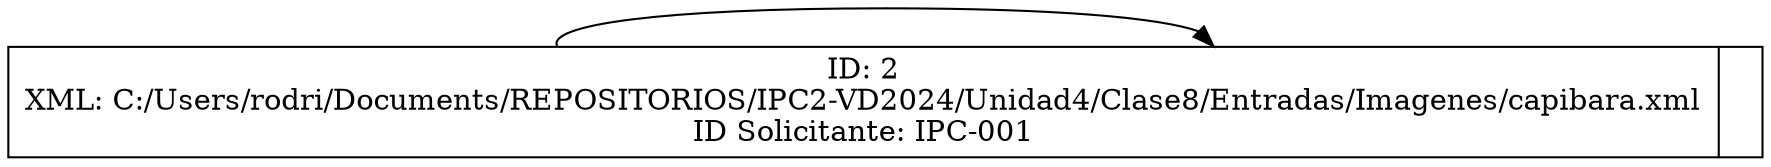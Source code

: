 digraph G {
    rankdir=LR;
    node[shape=record, height=.1]
nodo0[label="{ID: 2\nXML: C:/Users/rodri/Documents/REPOSITORIOS/IPC2-VD2024/Unidad4/Clase8/Entradas/Imagenes/capibara.xml\nID Solicitante: IPC-001|<f1>}"];
nodo0 -> nodo0[constraint=false];
}